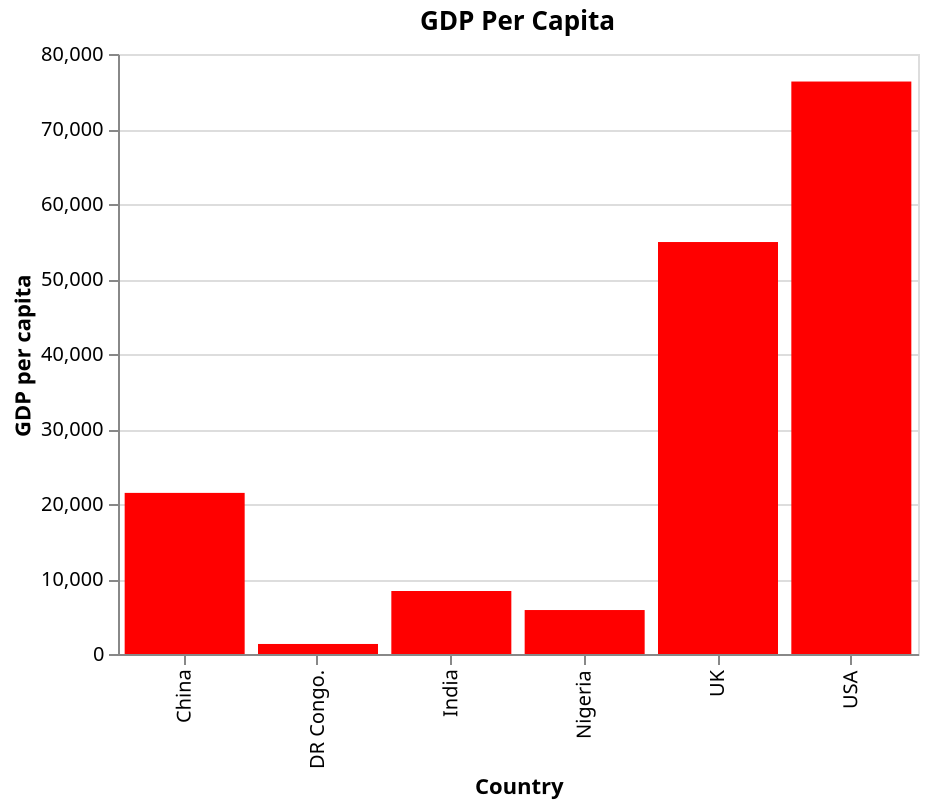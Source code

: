 {
  "$schema": "https://vega.github.io/schema/vega-lite/v5.json",
  "title": {"text": "GDP Per Capita"},
  "width": 400,
  "height": 300,
  "data": {
    "values": [
      {"Country": "China", "GDP per capita": 21482},
      {"Country": "DR Congo.", "GDP per capita": 1337},
      {"Country": "UK", "GDP per capita": 54929},
      {"Country": "India", "GDP per capita": 8400},
      {"Country": "Nigeria", "GDP per capita": 5862},
      {"Country": "USA", "GDP per capita": 76329}
    ]
  },
  "mark": {"type": "bar", "color": "red"},
  "encoding": {
    "x": {"field": "Country"},
    "y": {"field": "GDP per capita", "type": "quantitative"}
  },
  "config": {}
}